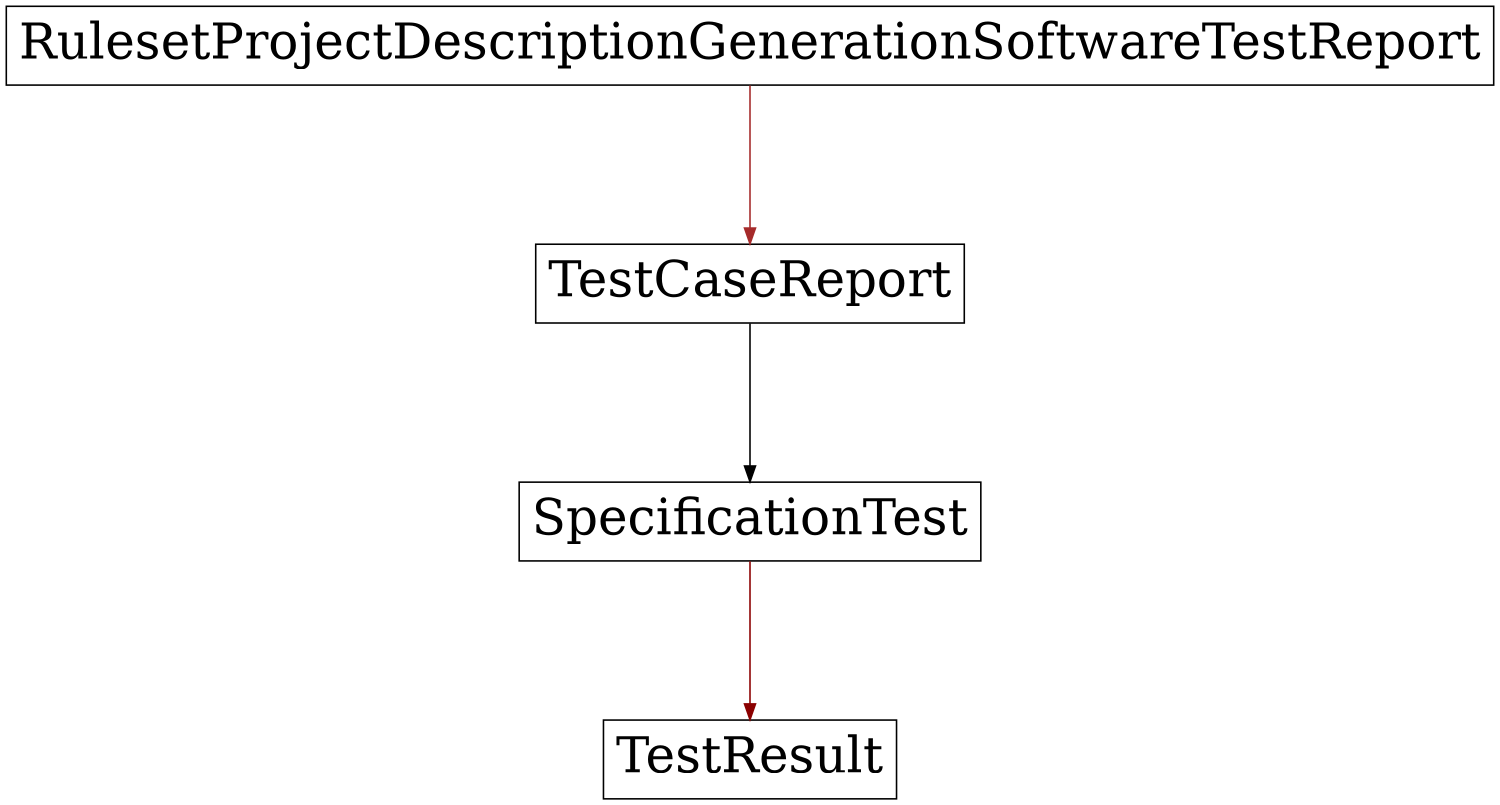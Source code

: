 digraph G {
    size="10, 10";
    ranksep="1.4";
  RulesetProjectDescriptionGenerationSoftwareTestReport -> TestCaseReport [color="brown"]
  RulesetProjectDescriptionGenerationSoftwareTestReport[fontsize="32" shape="box" height="0.7"]
  TestCaseReport[fontsize="32" shape="box" height="0.7"]
  TestCaseReport -> SpecificationTest [color="black"]
  SpecificationTest[fontsize="32" shape="box" height="0.7"]
  SpecificationTest -> TestResult [color="darkred"]
  TestResult[fontsize="32" shape="box" height="0.7"]
}
